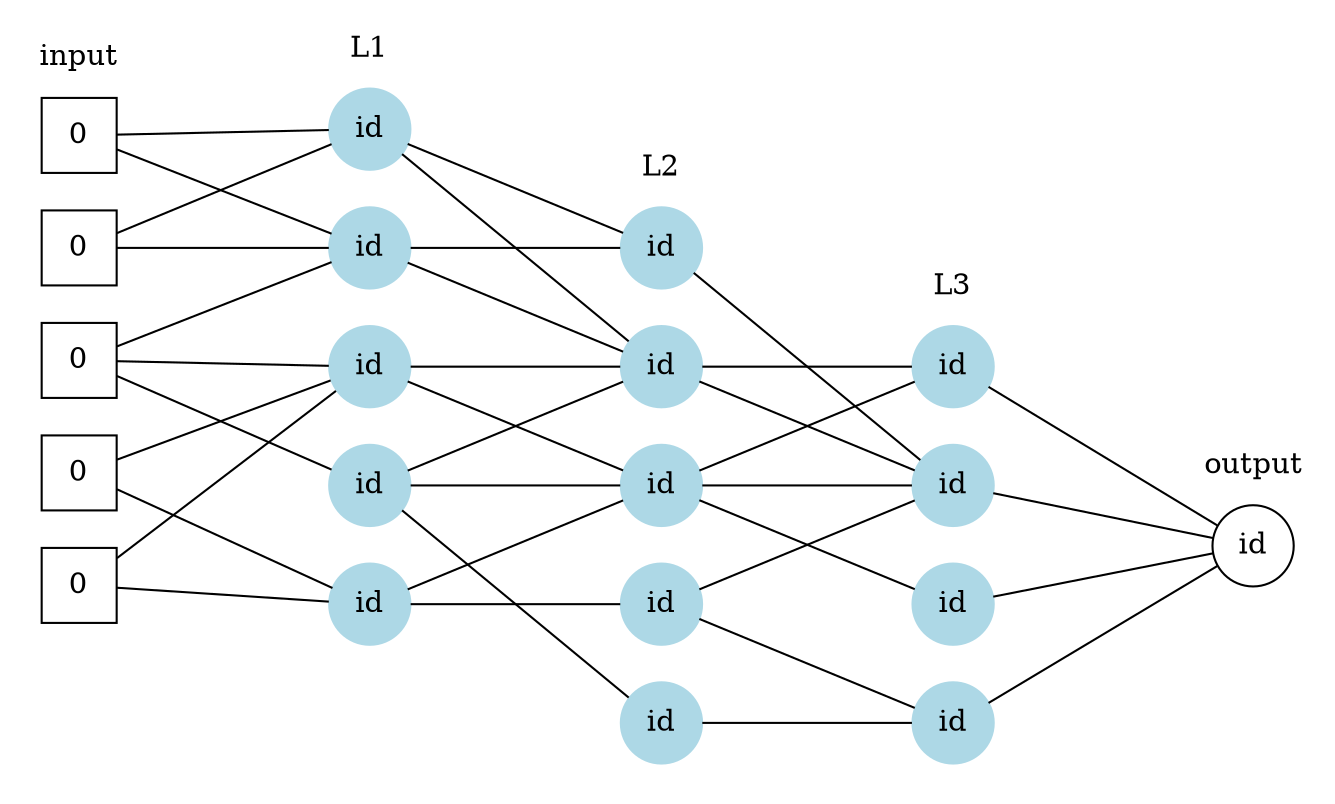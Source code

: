 // test graph
graph {
	graph [rankdir=LR ranksep=1.4 splines=false]
	subgraph cluster_0 {
		color=none label=input rank=same
		"0_0" [label=0 shape=square]
		"0_1" [label=0 shape=square]
		"0_2" [label=0 shape=square]
		"0_3" [label=0 shape=square]
		"0_4" [label=0 shape=square]
	}
	subgraph cluster_1 {
		node [color=lightblue style=filled]
		color=none label=L1 rank=same
		"1_0" [label=id shape=circle]
		"0_0" -- "1_0"
		"0_1" -- "1_0"
		"0_2" -- "1_0"
		"1_1" [label=id shape=circle]
		"0_1" -- "1_1"
		"0_3" -- "1_1"
		"0_4" -- "1_1"
		"1_2" [label=id shape=circle]
		"0_1" -- "1_2"
		"1_3" [label=id shape=circle]
		"0_0" -- "1_3"
		"0_2" -- "1_3"
		"1_4" [label=id shape=circle]
		"0_3" -- "1_4"
		"0_4" -- "1_4"
	}
	subgraph cluster_2 {
		node [color=lightblue style=filled]
		color=none label=L2 rank=same
		"2_0" [label=id shape=circle]
		"1_0" -- "2_0"
		"1_3" -- "2_0"
		"2_1" [label=id shape=circle]
		"1_0" -- "2_1"
		"1_1" -- "2_1"
		"1_2" -- "2_1"
		"1_3" -- "2_1"
		"2_2" [label=id shape=circle]
		"1_1" -- "2_2"
		"1_2" -- "2_2"
		"1_4" -- "2_2"
		"2_3" [label=id shape=circle]
		"1_2" -- "2_3"
		"2_4" [label=id shape=circle]
		"1_4" -- "2_4"
	}
	subgraph cluster_3 {
		node [color=lightblue style=filled]
		color=none label=L3 rank=same
		"3_0" [label=id shape=circle]
		"2_1" -- "3_0"
		"2_2" -- "3_0"
		"3_1" [label=id shape=circle]
		"2_2" -- "3_1"
		"3_2" [label=id shape=circle]
		"2_0" -- "3_2"
		"2_1" -- "3_2"
		"2_2" -- "3_2"
		"2_4" -- "3_2"
		"3_3" [label=id shape=circle]
		"2_3" -- "3_3"
		"2_4" -- "3_3"
	}
	subgraph cluster_4 {
		color=none label=output
		"4_0" [label=id shape=circle]
		"3_0" -- "4_0"
		"3_1" -- "4_0"
		"3_2" -- "4_0"
		"3_3" -- "4_0"
	}
}
